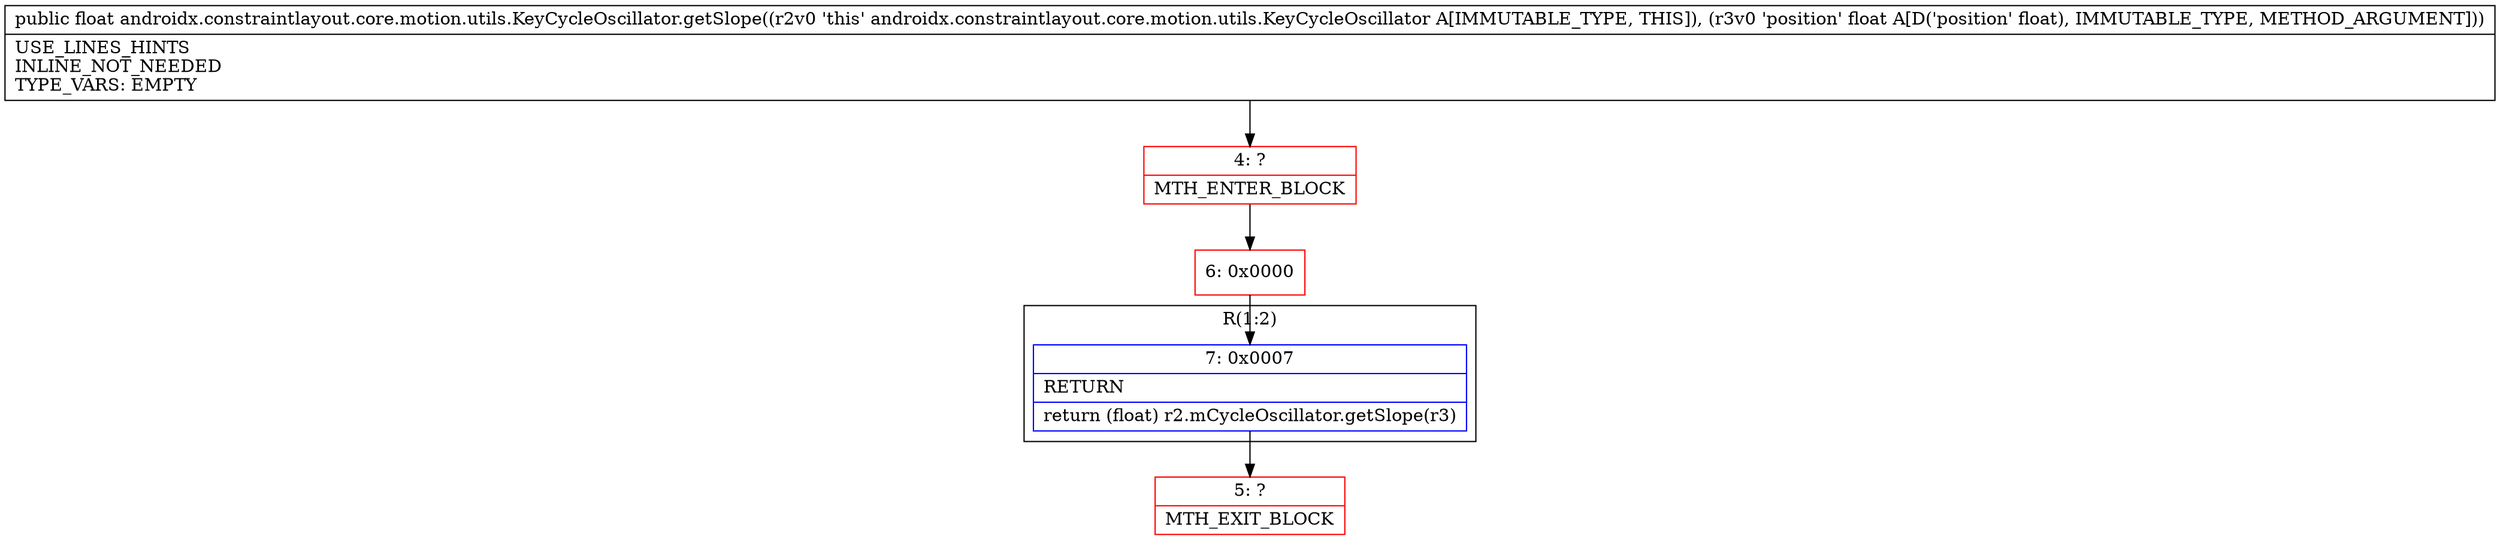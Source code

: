 digraph "CFG forandroidx.constraintlayout.core.motion.utils.KeyCycleOscillator.getSlope(F)F" {
subgraph cluster_Region_1698318001 {
label = "R(1:2)";
node [shape=record,color=blue];
Node_7 [shape=record,label="{7\:\ 0x0007|RETURN\l|return (float) r2.mCycleOscillator.getSlope(r3)\l}"];
}
Node_4 [shape=record,color=red,label="{4\:\ ?|MTH_ENTER_BLOCK\l}"];
Node_6 [shape=record,color=red,label="{6\:\ 0x0000}"];
Node_5 [shape=record,color=red,label="{5\:\ ?|MTH_EXIT_BLOCK\l}"];
MethodNode[shape=record,label="{public float androidx.constraintlayout.core.motion.utils.KeyCycleOscillator.getSlope((r2v0 'this' androidx.constraintlayout.core.motion.utils.KeyCycleOscillator A[IMMUTABLE_TYPE, THIS]), (r3v0 'position' float A[D('position' float), IMMUTABLE_TYPE, METHOD_ARGUMENT]))  | USE_LINES_HINTS\lINLINE_NOT_NEEDED\lTYPE_VARS: EMPTY\l}"];
MethodNode -> Node_4;Node_7 -> Node_5;
Node_4 -> Node_6;
Node_6 -> Node_7;
}

